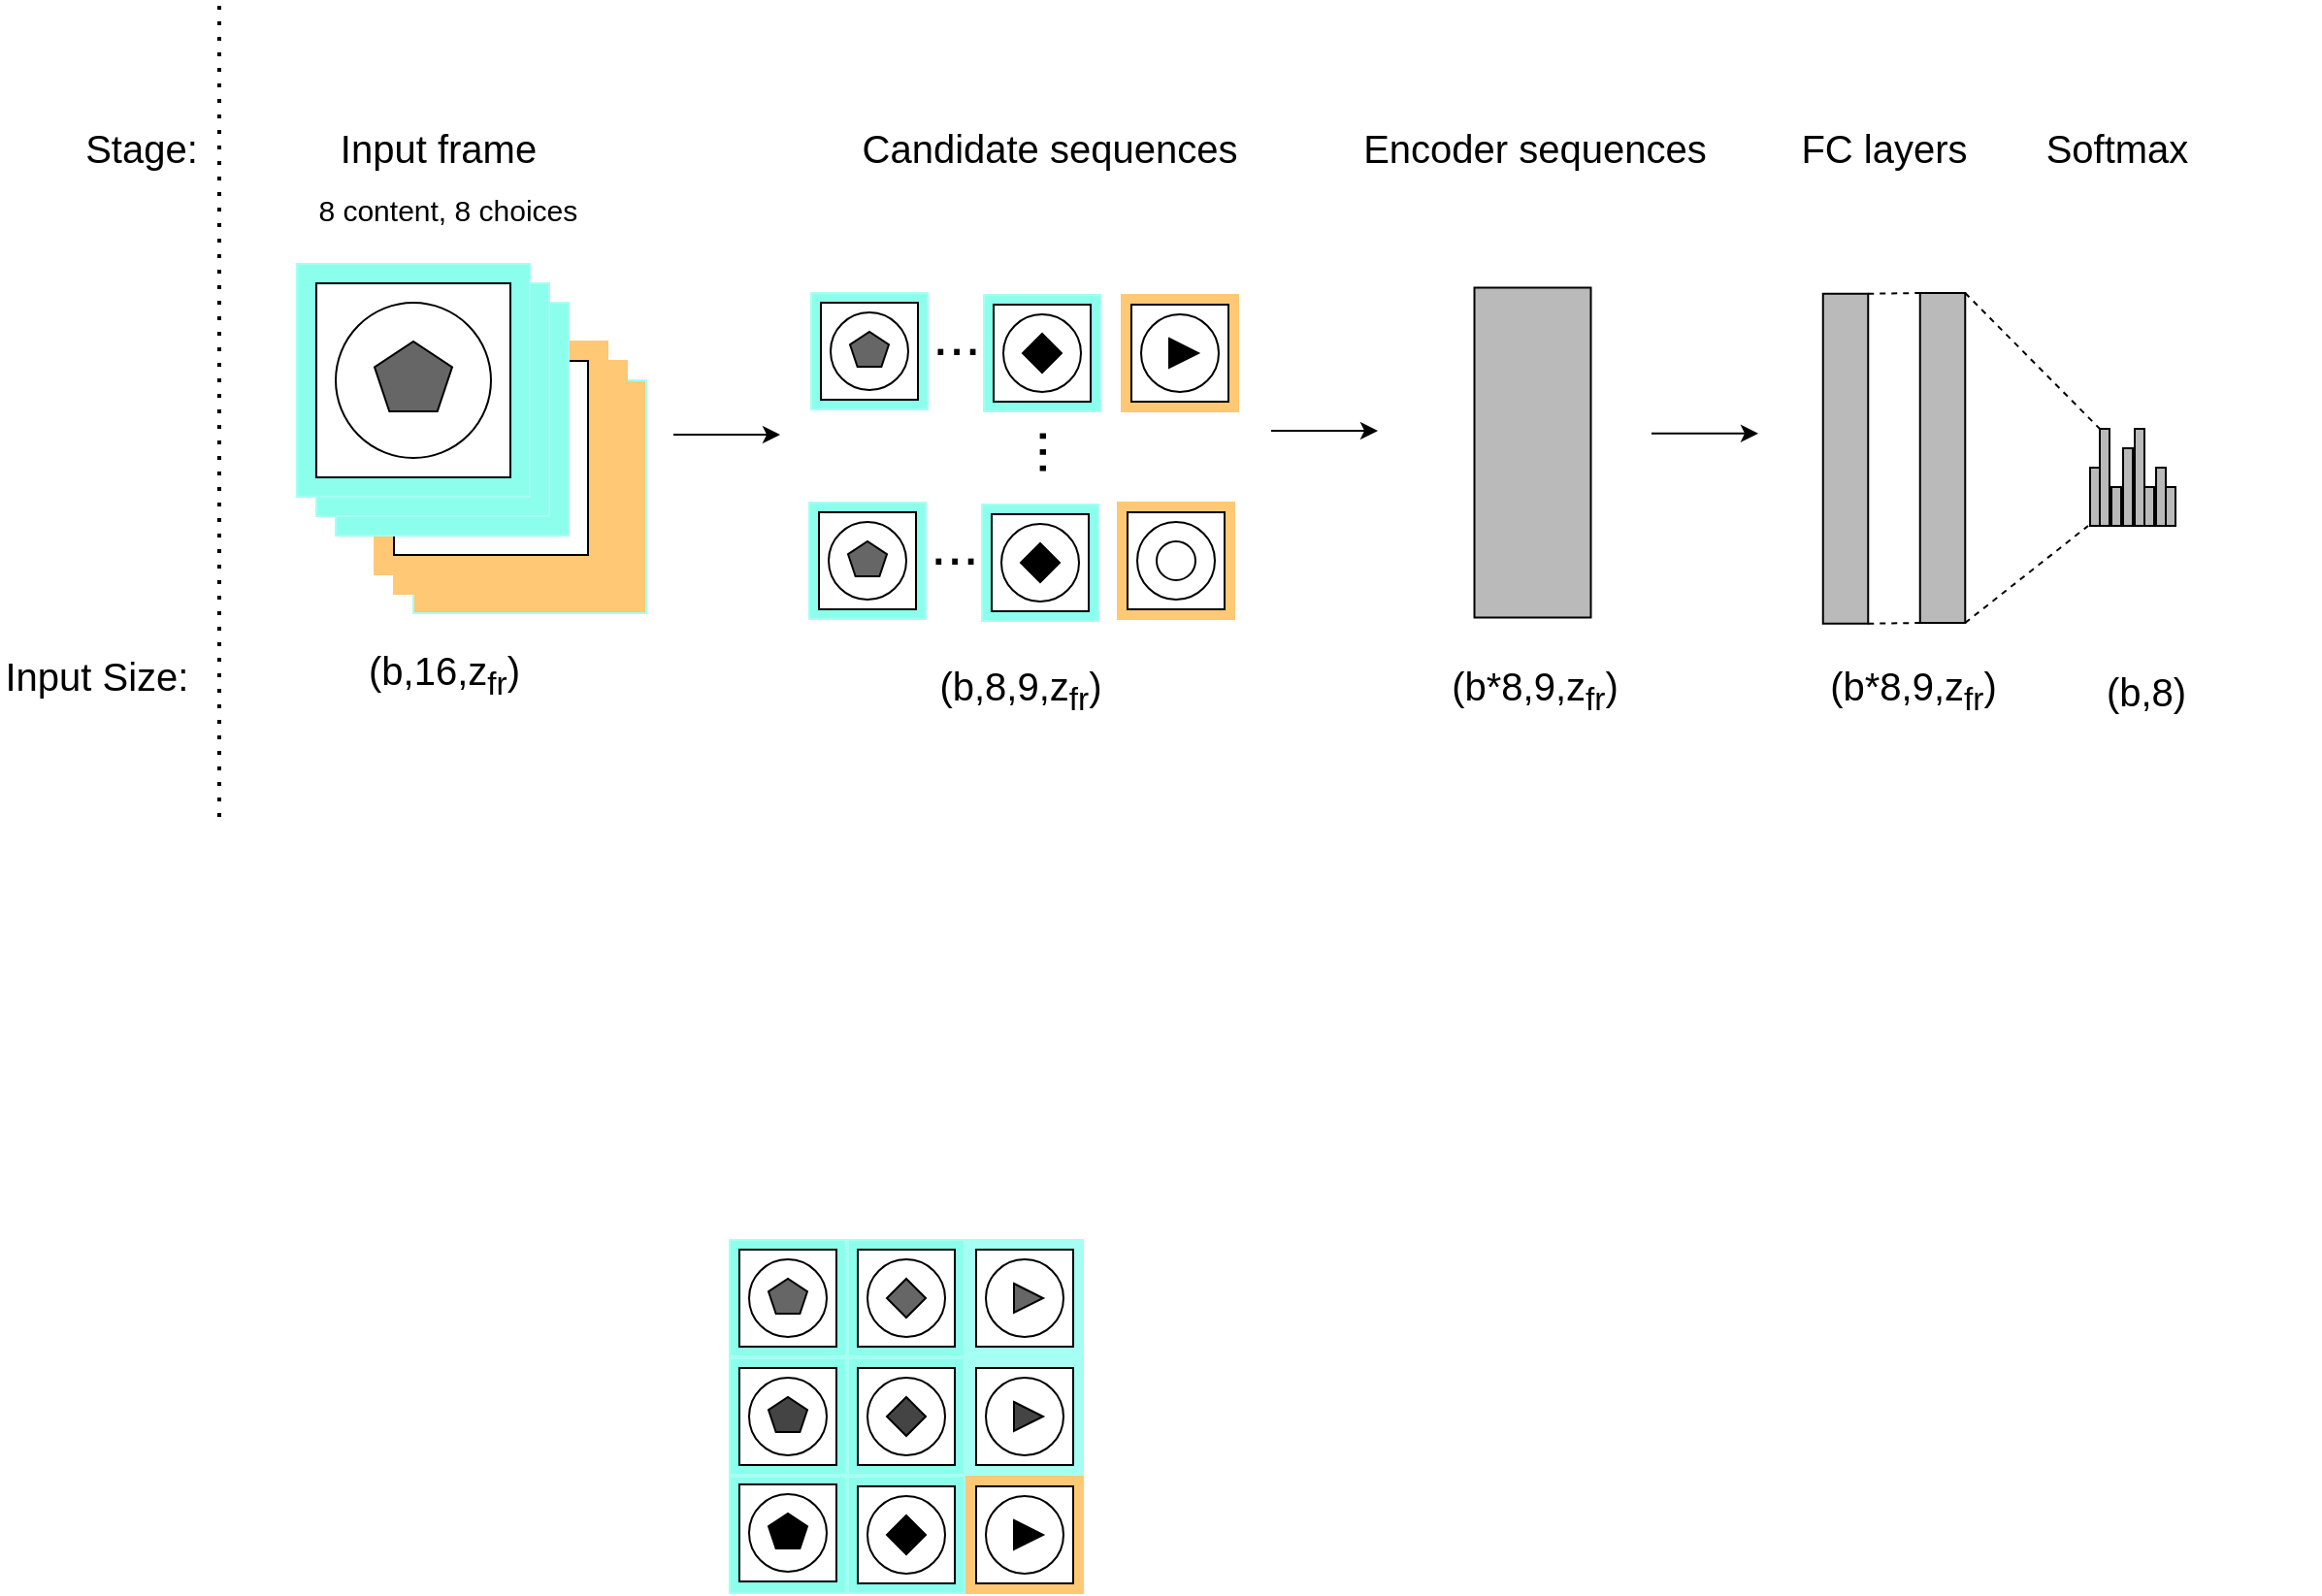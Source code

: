 <mxfile version="16.5.6" type="github">
  <diagram id="eyej5u4W_qLAlVck2tkH" name="Page-1">
    <mxGraphModel dx="484" dy="268" grid="1" gridSize="10" guides="1" tooltips="1" connect="1" arrows="1" fold="1" page="1" pageScale="1" pageWidth="2339" pageHeight="3300" math="0" shadow="0">
      <root>
        <mxCell id="0" />
        <mxCell id="1" parent="0" />
        <mxCell id="X1Mo2VDanx9A2qj2zD5Y-115" value="" style="group;fillColor=#A6FFF3;strokeColor=#FFC875;" vertex="1" connectable="0" parent="1">
          <mxGeometry x="237" y="235" width="120" height="120" as="geometry" />
        </mxCell>
        <mxCell id="X1Mo2VDanx9A2qj2zD5Y-116" value="" style="whiteSpace=wrap;html=1;aspect=fixed;fillColor=#FFC875;strokeColor=#A6FFF3;" vertex="1" parent="X1Mo2VDanx9A2qj2zD5Y-115">
          <mxGeometry width="120" height="120" as="geometry" />
        </mxCell>
        <mxCell id="X1Mo2VDanx9A2qj2zD5Y-117" value="" style="whiteSpace=wrap;html=1;aspect=fixed;strokeColor=#000000;fillColor=#FFFFFF;" vertex="1" parent="X1Mo2VDanx9A2qj2zD5Y-115">
          <mxGeometry x="10" y="10" width="100" height="100" as="geometry" />
        </mxCell>
        <mxCell id="X1Mo2VDanx9A2qj2zD5Y-118" value="" style="ellipse;whiteSpace=wrap;html=1;aspect=fixed;strokeColor=#000000;fillColor=#FFFFFF;" vertex="1" parent="X1Mo2VDanx9A2qj2zD5Y-115">
          <mxGeometry x="20" y="20" width="80" height="80" as="geometry" />
        </mxCell>
        <mxCell id="X1Mo2VDanx9A2qj2zD5Y-119" value="" style="whiteSpace=wrap;html=1;shape=mxgraph.basic.pentagon;fillColor=#666666;strokeColor=#000000;" vertex="1" parent="X1Mo2VDanx9A2qj2zD5Y-115">
          <mxGeometry x="40" y="40" width="40" height="36" as="geometry" />
        </mxCell>
        <mxCell id="X1Mo2VDanx9A2qj2zD5Y-120" value="" style="group;fillColor=#A6FFF3;strokeColor=#000000;" vertex="1" connectable="0" parent="1">
          <mxGeometry x="227" y="225" width="120" height="120" as="geometry" />
        </mxCell>
        <mxCell id="X1Mo2VDanx9A2qj2zD5Y-121" value="" style="whiteSpace=wrap;html=1;aspect=fixed;fillColor=#FFC875;strokeColor=#FFC875;" vertex="1" parent="X1Mo2VDanx9A2qj2zD5Y-120">
          <mxGeometry width="120" height="120" as="geometry" />
        </mxCell>
        <mxCell id="X1Mo2VDanx9A2qj2zD5Y-122" value="" style="whiteSpace=wrap;html=1;aspect=fixed;strokeColor=#000000;fillColor=#FFFFFF;" vertex="1" parent="X1Mo2VDanx9A2qj2zD5Y-120">
          <mxGeometry x="10" y="10" width="100" height="100" as="geometry" />
        </mxCell>
        <mxCell id="X1Mo2VDanx9A2qj2zD5Y-123" value="" style="ellipse;whiteSpace=wrap;html=1;aspect=fixed;strokeColor=#000000;fillColor=#FFFFFF;" vertex="1" parent="X1Mo2VDanx9A2qj2zD5Y-120">
          <mxGeometry x="20" y="20" width="80" height="80" as="geometry" />
        </mxCell>
        <mxCell id="X1Mo2VDanx9A2qj2zD5Y-124" value="" style="whiteSpace=wrap;html=1;shape=mxgraph.basic.pentagon;fillColor=#666666;strokeColor=#000000;" vertex="1" parent="X1Mo2VDanx9A2qj2zD5Y-120">
          <mxGeometry x="40" y="40" width="40" height="36" as="geometry" />
        </mxCell>
        <mxCell id="X1Mo2VDanx9A2qj2zD5Y-125" value="" style="group;fillColor=#A6FFF3;strokeColor=#FFC875;" vertex="1" connectable="0" parent="1">
          <mxGeometry x="217" y="215" width="120" height="120" as="geometry" />
        </mxCell>
        <mxCell id="X1Mo2VDanx9A2qj2zD5Y-126" value="" style="whiteSpace=wrap;html=1;aspect=fixed;fillColor=#FFC875;strokeColor=#FFC875;" vertex="1" parent="X1Mo2VDanx9A2qj2zD5Y-125">
          <mxGeometry width="120" height="120" as="geometry" />
        </mxCell>
        <mxCell id="X1Mo2VDanx9A2qj2zD5Y-127" value="" style="whiteSpace=wrap;html=1;aspect=fixed;strokeColor=#000000;fillColor=#FFFFFF;" vertex="1" parent="X1Mo2VDanx9A2qj2zD5Y-125">
          <mxGeometry x="10" y="10" width="100" height="100" as="geometry" />
        </mxCell>
        <mxCell id="X1Mo2VDanx9A2qj2zD5Y-128" value="" style="ellipse;whiteSpace=wrap;html=1;aspect=fixed;strokeColor=#000000;fillColor=#FFFFFF;" vertex="1" parent="X1Mo2VDanx9A2qj2zD5Y-125">
          <mxGeometry x="20" y="20" width="80" height="80" as="geometry" />
        </mxCell>
        <mxCell id="X1Mo2VDanx9A2qj2zD5Y-129" value="" style="whiteSpace=wrap;html=1;shape=mxgraph.basic.pentagon;fillColor=#666666;strokeColor=#000000;" vertex="1" parent="X1Mo2VDanx9A2qj2zD5Y-125">
          <mxGeometry x="40" y="40" width="40" height="36" as="geometry" />
        </mxCell>
        <mxCell id="X1Mo2VDanx9A2qj2zD5Y-130" value="" style="group;fillColor=#A6FFF3;strokeColor=#000000;" vertex="1" connectable="0" parent="X1Mo2VDanx9A2qj2zD5Y-125">
          <mxGeometry x="-20" y="-20" width="120" height="120" as="geometry" />
        </mxCell>
        <mxCell id="X1Mo2VDanx9A2qj2zD5Y-131" value="" style="whiteSpace=wrap;html=1;aspect=fixed;fillColor=#8CFFEC;strokeColor=#A6FFF3;" vertex="1" parent="X1Mo2VDanx9A2qj2zD5Y-130">
          <mxGeometry width="120" height="120" as="geometry" />
        </mxCell>
        <mxCell id="X1Mo2VDanx9A2qj2zD5Y-132" value="" style="whiteSpace=wrap;html=1;aspect=fixed;strokeColor=#000000;fillColor=#FFFFFF;" vertex="1" parent="X1Mo2VDanx9A2qj2zD5Y-130">
          <mxGeometry x="10" y="10" width="100" height="100" as="geometry" />
        </mxCell>
        <mxCell id="X1Mo2VDanx9A2qj2zD5Y-133" value="" style="ellipse;whiteSpace=wrap;html=1;aspect=fixed;strokeColor=#000000;fillColor=#FFFFFF;" vertex="1" parent="X1Mo2VDanx9A2qj2zD5Y-130">
          <mxGeometry x="20" y="20" width="80" height="80" as="geometry" />
        </mxCell>
        <mxCell id="X1Mo2VDanx9A2qj2zD5Y-134" value="" style="whiteSpace=wrap;html=1;shape=mxgraph.basic.pentagon;fillColor=#666666;strokeColor=#000000;" vertex="1" parent="X1Mo2VDanx9A2qj2zD5Y-130">
          <mxGeometry x="40" y="40" width="40" height="36" as="geometry" />
        </mxCell>
        <mxCell id="X1Mo2VDanx9A2qj2zD5Y-135" value="" style="group;fillColor=#A6FFF3;strokeColor=#000000;" vertex="1" connectable="0" parent="X1Mo2VDanx9A2qj2zD5Y-125">
          <mxGeometry x="-30" y="-30" width="120" height="120" as="geometry" />
        </mxCell>
        <mxCell id="X1Mo2VDanx9A2qj2zD5Y-136" value="" style="whiteSpace=wrap;html=1;aspect=fixed;fillColor=#8CFFEC;strokeColor=#A6FFF3;" vertex="1" parent="X1Mo2VDanx9A2qj2zD5Y-135">
          <mxGeometry width="120" height="120" as="geometry" />
        </mxCell>
        <mxCell id="X1Mo2VDanx9A2qj2zD5Y-137" value="" style="whiteSpace=wrap;html=1;aspect=fixed;strokeColor=#000000;fillColor=#FFFFFF;" vertex="1" parent="X1Mo2VDanx9A2qj2zD5Y-135">
          <mxGeometry x="10" y="10" width="100" height="100" as="geometry" />
        </mxCell>
        <mxCell id="X1Mo2VDanx9A2qj2zD5Y-138" value="" style="ellipse;whiteSpace=wrap;html=1;aspect=fixed;strokeColor=#000000;fillColor=#FFFFFF;" vertex="1" parent="X1Mo2VDanx9A2qj2zD5Y-135">
          <mxGeometry x="20" y="20" width="80" height="80" as="geometry" />
        </mxCell>
        <mxCell id="X1Mo2VDanx9A2qj2zD5Y-139" value="" style="whiteSpace=wrap;html=1;shape=mxgraph.basic.pentagon;fillColor=#666666;strokeColor=#000000;" vertex="1" parent="X1Mo2VDanx9A2qj2zD5Y-135">
          <mxGeometry x="40" y="40" width="40" height="36" as="geometry" />
        </mxCell>
        <mxCell id="X1Mo2VDanx9A2qj2zD5Y-140" value="" style="group;fillColor=#A6FFF3;strokeColor=#000000;" vertex="1" connectable="0" parent="X1Mo2VDanx9A2qj2zD5Y-125">
          <mxGeometry x="-40" y="-40" width="120" height="120" as="geometry" />
        </mxCell>
        <mxCell id="X1Mo2VDanx9A2qj2zD5Y-141" value="" style="whiteSpace=wrap;html=1;aspect=fixed;fillColor=#8CFFEC;strokeColor=#A6FFF3;" vertex="1" parent="X1Mo2VDanx9A2qj2zD5Y-140">
          <mxGeometry width="120" height="120" as="geometry" />
        </mxCell>
        <mxCell id="X1Mo2VDanx9A2qj2zD5Y-142" value="" style="whiteSpace=wrap;html=1;aspect=fixed;strokeColor=#000000;fillColor=#FFFFFF;" vertex="1" parent="X1Mo2VDanx9A2qj2zD5Y-140">
          <mxGeometry x="10" y="10" width="100" height="100" as="geometry" />
        </mxCell>
        <mxCell id="X1Mo2VDanx9A2qj2zD5Y-143" value="" style="ellipse;whiteSpace=wrap;html=1;aspect=fixed;strokeColor=#000000;fillColor=#FFFFFF;" vertex="1" parent="X1Mo2VDanx9A2qj2zD5Y-140">
          <mxGeometry x="20" y="20" width="80" height="80" as="geometry" />
        </mxCell>
        <mxCell id="X1Mo2VDanx9A2qj2zD5Y-144" value="" style="whiteSpace=wrap;html=1;shape=mxgraph.basic.pentagon;fillColor=#666666;strokeColor=#000000;" vertex="1" parent="X1Mo2VDanx9A2qj2zD5Y-140">
          <mxGeometry x="40" y="40" width="40" height="36" as="geometry" />
        </mxCell>
        <mxCell id="X1Mo2VDanx9A2qj2zD5Y-145" value="" style="endArrow=none;dashed=1;html=1;dashPattern=1 3;strokeWidth=2;rounded=0;" edge="1" parent="1">
          <mxGeometry width="50" height="50" relative="1" as="geometry">
            <mxPoint x="137" y="460" as="sourcePoint" />
            <mxPoint x="137" y="40" as="targetPoint" />
          </mxGeometry>
        </mxCell>
        <mxCell id="X1Mo2VDanx9A2qj2zD5Y-146" value="&lt;font style=&quot;font-size: 20px&quot;&gt;Stage:&lt;/font&gt;" style="text;html=1;strokeColor=none;fillColor=none;align=center;verticalAlign=middle;whiteSpace=wrap;rounded=0;" vertex="1" parent="1">
          <mxGeometry x="67" y="100" width="60" height="30" as="geometry" />
        </mxCell>
        <mxCell id="X1Mo2VDanx9A2qj2zD5Y-148" value="Input Size:" style="text;html=1;strokeColor=none;fillColor=none;align=center;verticalAlign=middle;whiteSpace=wrap;rounded=0;fontSize=20;" vertex="1" parent="1">
          <mxGeometry x="24" y="372" width="100" height="30" as="geometry" />
        </mxCell>
        <mxCell id="X1Mo2VDanx9A2qj2zD5Y-149" value="&lt;font style=&quot;font-size: 20px&quot;&gt;Input frame&lt;/font&gt;" style="text;html=1;strokeColor=none;fillColor=none;align=center;verticalAlign=middle;whiteSpace=wrap;rounded=0;" vertex="1" parent="1">
          <mxGeometry x="190" y="100" width="120" height="30" as="geometry" />
        </mxCell>
        <mxCell id="X1Mo2VDanx9A2qj2zD5Y-150" value="&lt;font style=&quot;font-size: 15px&quot;&gt;&lt;font style=&quot;font-size: 15px&quot;&gt;8 content, 8 choices&lt;/font&gt;&amp;nbsp;&lt;/font&gt;" style="text;html=1;strokeColor=none;fillColor=none;align=center;verticalAlign=middle;whiteSpace=wrap;rounded=0;fontSize=20;" vertex="1" parent="1">
          <mxGeometry x="177" y="130" width="160" height="30" as="geometry" />
        </mxCell>
        <mxCell id="X1Mo2VDanx9A2qj2zD5Y-151" value="&lt;font style=&quot;font-size: 20px&quot;&gt;(b,16,z&lt;sub&gt;fr&lt;/sub&gt;)&lt;/font&gt;" style="text;html=1;strokeColor=none;fillColor=none;align=center;verticalAlign=middle;whiteSpace=wrap;rounded=0;fontSize=15;" vertex="1" parent="1">
          <mxGeometry x="223" y="372" width="60" height="30" as="geometry" />
        </mxCell>
        <mxCell id="X1Mo2VDanx9A2qj2zD5Y-153" value="" style="endArrow=classic;html=1;rounded=0;fontSize=20;" edge="1" parent="1">
          <mxGeometry width="50" height="50" relative="1" as="geometry">
            <mxPoint x="371" y="263" as="sourcePoint" />
            <mxPoint x="426" y="263" as="targetPoint" />
          </mxGeometry>
        </mxCell>
        <mxCell id="X1Mo2VDanx9A2qj2zD5Y-313" value="" style="group;fillColor=#A6FFF3;strokeColor=#000000;" vertex="1" connectable="0" parent="1">
          <mxGeometry x="442" y="190" width="60" height="60" as="geometry" />
        </mxCell>
        <mxCell id="X1Mo2VDanx9A2qj2zD5Y-314" value="" style="whiteSpace=wrap;html=1;aspect=fixed;fillColor=#8CFFEC;strokeColor=#A6FFF3;" vertex="1" parent="X1Mo2VDanx9A2qj2zD5Y-313">
          <mxGeometry width="60" height="60" as="geometry" />
        </mxCell>
        <mxCell id="X1Mo2VDanx9A2qj2zD5Y-315" value="" style="whiteSpace=wrap;html=1;aspect=fixed;strokeColor=#000000;fillColor=#FFFFFF;" vertex="1" parent="X1Mo2VDanx9A2qj2zD5Y-313">
          <mxGeometry x="5" y="5" width="50" height="50" as="geometry" />
        </mxCell>
        <mxCell id="X1Mo2VDanx9A2qj2zD5Y-316" value="" style="ellipse;whiteSpace=wrap;html=1;aspect=fixed;strokeColor=#000000;fillColor=#FFFFFF;" vertex="1" parent="X1Mo2VDanx9A2qj2zD5Y-313">
          <mxGeometry x="10" y="10" width="40" height="40" as="geometry" />
        </mxCell>
        <mxCell id="X1Mo2VDanx9A2qj2zD5Y-317" value="" style="whiteSpace=wrap;html=1;shape=mxgraph.basic.pentagon;fillColor=#666666;strokeColor=#000000;" vertex="1" parent="X1Mo2VDanx9A2qj2zD5Y-313">
          <mxGeometry x="20" y="20" width="20" height="18" as="geometry" />
        </mxCell>
        <mxCell id="X1Mo2VDanx9A2qj2zD5Y-318" value="&lt;font style=&quot;font-size: 30px&quot;&gt;...&lt;/font&gt;" style="text;html=1;strokeColor=none;fillColor=none;align=center;verticalAlign=middle;whiteSpace=wrap;rounded=0;fontSize=20;" vertex="1" parent="1">
          <mxGeometry x="497" y="201" width="40" height="20" as="geometry" />
        </mxCell>
        <mxCell id="X1Mo2VDanx9A2qj2zD5Y-319" value="" style="group;fillColor=#A6FFF3;strokeColor=#000000;" vertex="1" connectable="0" parent="1">
          <mxGeometry x="531" y="191" width="60" height="60" as="geometry" />
        </mxCell>
        <mxCell id="X1Mo2VDanx9A2qj2zD5Y-320" value="" style="whiteSpace=wrap;html=1;aspect=fixed;fillColor=#8CFFEC;strokeColor=#A6FFF3;" vertex="1" parent="X1Mo2VDanx9A2qj2zD5Y-319">
          <mxGeometry width="60" height="60" as="geometry" />
        </mxCell>
        <mxCell id="X1Mo2VDanx9A2qj2zD5Y-321" value="" style="whiteSpace=wrap;html=1;aspect=fixed;strokeColor=#000000;fillColor=#FFFFFF;" vertex="1" parent="X1Mo2VDanx9A2qj2zD5Y-319">
          <mxGeometry x="5" y="5" width="50" height="50" as="geometry" />
        </mxCell>
        <mxCell id="X1Mo2VDanx9A2qj2zD5Y-322" value="" style="ellipse;whiteSpace=wrap;html=1;aspect=fixed;strokeColor=#000000;fillColor=#FFFFFF;" vertex="1" parent="X1Mo2VDanx9A2qj2zD5Y-319">
          <mxGeometry x="10" y="10" width="40" height="40" as="geometry" />
        </mxCell>
        <mxCell id="X1Mo2VDanx9A2qj2zD5Y-323" value="" style="rhombus;whiteSpace=wrap;html=1;fontSize=20;strokeColor=#000000;fillColor=#000000;" vertex="1" parent="X1Mo2VDanx9A2qj2zD5Y-319">
          <mxGeometry x="20" y="20" width="20" height="20" as="geometry" />
        </mxCell>
        <mxCell id="X1Mo2VDanx9A2qj2zD5Y-324" value="" style="group;fillColor=#A6FFF3;strokeColor=#000000;" vertex="1" connectable="0" parent="1">
          <mxGeometry x="602" y="191" width="60" height="60" as="geometry" />
        </mxCell>
        <mxCell id="X1Mo2VDanx9A2qj2zD5Y-325" value="" style="whiteSpace=wrap;html=1;aspect=fixed;fillColor=#FFC875;strokeColor=#FFC875;" vertex="1" parent="X1Mo2VDanx9A2qj2zD5Y-324">
          <mxGeometry width="60" height="60" as="geometry" />
        </mxCell>
        <mxCell id="X1Mo2VDanx9A2qj2zD5Y-326" value="" style="whiteSpace=wrap;html=1;aspect=fixed;strokeColor=#000000;fillColor=#FFFFFF;" vertex="1" parent="X1Mo2VDanx9A2qj2zD5Y-324">
          <mxGeometry x="5" y="5" width="50" height="50" as="geometry" />
        </mxCell>
        <mxCell id="X1Mo2VDanx9A2qj2zD5Y-327" value="" style="ellipse;whiteSpace=wrap;html=1;aspect=fixed;strokeColor=#000000;fillColor=#FFFFFF;" vertex="1" parent="X1Mo2VDanx9A2qj2zD5Y-324">
          <mxGeometry x="10" y="10" width="40" height="40" as="geometry" />
        </mxCell>
        <mxCell id="X1Mo2VDanx9A2qj2zD5Y-647" value="" style="triangle;whiteSpace=wrap;html=1;fontSize=30;strokeColor=#000000;fillColor=#000000;" vertex="1" parent="X1Mo2VDanx9A2qj2zD5Y-324">
          <mxGeometry x="24.5" y="22.5" width="15" height="15" as="geometry" />
        </mxCell>
        <mxCell id="X1Mo2VDanx9A2qj2zD5Y-345" value="" style="group;fillColor=#A6FFF3;strokeColor=#000000;" vertex="1" connectable="0" parent="1">
          <mxGeometry x="441" y="298" width="60" height="60" as="geometry" />
        </mxCell>
        <mxCell id="X1Mo2VDanx9A2qj2zD5Y-346" value="" style="whiteSpace=wrap;html=1;aspect=fixed;fillColor=#8CFFEC;strokeColor=#A6FFF3;" vertex="1" parent="X1Mo2VDanx9A2qj2zD5Y-345">
          <mxGeometry width="60" height="60" as="geometry" />
        </mxCell>
        <mxCell id="X1Mo2VDanx9A2qj2zD5Y-347" value="" style="whiteSpace=wrap;html=1;aspect=fixed;strokeColor=#000000;fillColor=#FFFFFF;" vertex="1" parent="X1Mo2VDanx9A2qj2zD5Y-345">
          <mxGeometry x="5" y="5" width="50" height="50" as="geometry" />
        </mxCell>
        <mxCell id="X1Mo2VDanx9A2qj2zD5Y-348" value="" style="ellipse;whiteSpace=wrap;html=1;aspect=fixed;strokeColor=#000000;fillColor=#FFFFFF;" vertex="1" parent="X1Mo2VDanx9A2qj2zD5Y-345">
          <mxGeometry x="10" y="10" width="40" height="40" as="geometry" />
        </mxCell>
        <mxCell id="X1Mo2VDanx9A2qj2zD5Y-349" value="" style="whiteSpace=wrap;html=1;shape=mxgraph.basic.pentagon;fillColor=#666666;strokeColor=#000000;" vertex="1" parent="X1Mo2VDanx9A2qj2zD5Y-345">
          <mxGeometry x="20" y="20" width="20" height="18" as="geometry" />
        </mxCell>
        <mxCell id="X1Mo2VDanx9A2qj2zD5Y-350" value="&lt;font style=&quot;font-size: 30px&quot;&gt;...&lt;/font&gt;" style="text;html=1;strokeColor=none;fillColor=none;align=center;verticalAlign=middle;whiteSpace=wrap;rounded=0;fontSize=20;" vertex="1" parent="1">
          <mxGeometry x="496" y="309" width="40" height="20" as="geometry" />
        </mxCell>
        <mxCell id="X1Mo2VDanx9A2qj2zD5Y-351" value="" style="group;fillColor=#A6FFF3;strokeColor=#000000;" vertex="1" connectable="0" parent="1">
          <mxGeometry x="530" y="299" width="60" height="60" as="geometry" />
        </mxCell>
        <mxCell id="X1Mo2VDanx9A2qj2zD5Y-352" value="" style="whiteSpace=wrap;html=1;aspect=fixed;fillColor=#8CFFEC;strokeColor=#A6FFF3;" vertex="1" parent="X1Mo2VDanx9A2qj2zD5Y-351">
          <mxGeometry width="60" height="60" as="geometry" />
        </mxCell>
        <mxCell id="X1Mo2VDanx9A2qj2zD5Y-353" value="" style="whiteSpace=wrap;html=1;aspect=fixed;strokeColor=#000000;fillColor=#FFFFFF;" vertex="1" parent="X1Mo2VDanx9A2qj2zD5Y-351">
          <mxGeometry x="5" y="5" width="50" height="50" as="geometry" />
        </mxCell>
        <mxCell id="X1Mo2VDanx9A2qj2zD5Y-354" value="" style="ellipse;whiteSpace=wrap;html=1;aspect=fixed;strokeColor=#000000;fillColor=#FFFFFF;" vertex="1" parent="X1Mo2VDanx9A2qj2zD5Y-351">
          <mxGeometry x="10" y="10" width="40" height="40" as="geometry" />
        </mxCell>
        <mxCell id="X1Mo2VDanx9A2qj2zD5Y-355" value="" style="rhombus;whiteSpace=wrap;html=1;fontSize=20;strokeColor=#000000;fillColor=#000000;" vertex="1" parent="X1Mo2VDanx9A2qj2zD5Y-351">
          <mxGeometry x="20" y="20" width="20" height="20" as="geometry" />
        </mxCell>
        <mxCell id="X1Mo2VDanx9A2qj2zD5Y-361" value="..." style="text;html=1;strokeColor=none;fillColor=none;align=center;verticalAlign=middle;whiteSpace=wrap;rounded=0;fontSize=30;rotation=-90;" vertex="1" parent="1">
          <mxGeometry x="522" y="257" width="60" height="30" as="geometry" />
        </mxCell>
        <mxCell id="X1Mo2VDanx9A2qj2zD5Y-362" value="" style="group;fillColor=#A6FFF3;strokeColor=#000000;" vertex="1" connectable="0" parent="1">
          <mxGeometry x="600" y="298" width="60" height="60" as="geometry" />
        </mxCell>
        <mxCell id="X1Mo2VDanx9A2qj2zD5Y-363" value="" style="whiteSpace=wrap;html=1;aspect=fixed;fillColor=#FFC875;strokeColor=#FFC875;" vertex="1" parent="X1Mo2VDanx9A2qj2zD5Y-362">
          <mxGeometry width="60" height="60" as="geometry" />
        </mxCell>
        <mxCell id="X1Mo2VDanx9A2qj2zD5Y-364" value="" style="whiteSpace=wrap;html=1;aspect=fixed;strokeColor=#000000;fillColor=#FFFFFF;" vertex="1" parent="X1Mo2VDanx9A2qj2zD5Y-362">
          <mxGeometry x="5" y="5" width="50" height="50" as="geometry" />
        </mxCell>
        <mxCell id="X1Mo2VDanx9A2qj2zD5Y-365" value="" style="ellipse;whiteSpace=wrap;html=1;aspect=fixed;strokeColor=#000000;fillColor=#FFFFFF;" vertex="1" parent="X1Mo2VDanx9A2qj2zD5Y-362">
          <mxGeometry x="10" y="10" width="40" height="40" as="geometry" />
        </mxCell>
        <mxCell id="X1Mo2VDanx9A2qj2zD5Y-366" value="" style="ellipse;whiteSpace=wrap;html=1;aspect=fixed;fontSize=30;strokeColor=#000000;fillColor=#FFFFFF;" vertex="1" parent="X1Mo2VDanx9A2qj2zD5Y-362">
          <mxGeometry x="20" y="20" width="20" height="20" as="geometry" />
        </mxCell>
        <mxCell id="X1Mo2VDanx9A2qj2zD5Y-378" value="&lt;font style=&quot;font-size: 20px&quot;&gt;Candidate sequences&lt;/font&gt;" style="text;html=1;strokeColor=none;fillColor=none;align=center;verticalAlign=middle;whiteSpace=wrap;rounded=0;" vertex="1" parent="1">
          <mxGeometry x="460" y="100" width="210" height="30" as="geometry" />
        </mxCell>
        <mxCell id="X1Mo2VDanx9A2qj2zD5Y-379" value="&lt;font style=&quot;font-size: 20px&quot;&gt;(b,8,9,z&lt;sub&gt;fr&lt;/sub&gt;)&lt;/font&gt;" style="text;html=1;strokeColor=none;fillColor=none;align=center;verticalAlign=middle;whiteSpace=wrap;rounded=0;fontSize=15;" vertex="1" parent="1">
          <mxGeometry x="520" y="380" width="60" height="30" as="geometry" />
        </mxCell>
        <mxCell id="X1Mo2VDanx9A2qj2zD5Y-380" value="" style="endArrow=classic;html=1;rounded=0;fontSize=20;" edge="1" parent="1">
          <mxGeometry width="50" height="50" relative="1" as="geometry">
            <mxPoint x="679" y="261" as="sourcePoint" />
            <mxPoint x="734" y="261" as="targetPoint" />
          </mxGeometry>
        </mxCell>
        <mxCell id="X1Mo2VDanx9A2qj2zD5Y-381" value="" style="rounded=0;whiteSpace=wrap;html=1;fontSize=30;strokeColor=#000000;fillColor=#BABABA;rotation=90;" vertex="1" parent="1">
          <mxGeometry x="728.75" y="242.25" width="170" height="60" as="geometry" />
        </mxCell>
        <mxCell id="X1Mo2VDanx9A2qj2zD5Y-382" value="&lt;font style=&quot;font-size: 20px&quot;&gt;Encoder sequences&lt;/font&gt;" style="text;html=1;strokeColor=none;fillColor=none;align=center;verticalAlign=middle;whiteSpace=wrap;rounded=0;" vertex="1" parent="1">
          <mxGeometry x="710" y="100" width="210" height="30" as="geometry" />
        </mxCell>
        <mxCell id="X1Mo2VDanx9A2qj2zD5Y-383" value="&lt;font style=&quot;font-size: 20px&quot;&gt;(b*8,9,z&lt;sub&gt;fr&lt;/sub&gt;)&lt;/font&gt;" style="text;html=1;strokeColor=none;fillColor=none;align=center;verticalAlign=middle;whiteSpace=wrap;rounded=0;fontSize=15;" vertex="1" parent="1">
          <mxGeometry x="785" y="380" width="60" height="30" as="geometry" />
        </mxCell>
        <mxCell id="X1Mo2VDanx9A2qj2zD5Y-388" value="" style="endArrow=classic;html=1;rounded=0;fontSize=20;" edge="1" parent="1">
          <mxGeometry width="50" height="50" relative="1" as="geometry">
            <mxPoint x="875" y="262.38" as="sourcePoint" />
            <mxPoint x="930" y="262.38" as="targetPoint" />
            <Array as="points">
              <mxPoint x="886" y="262.38" />
            </Array>
          </mxGeometry>
        </mxCell>
        <mxCell id="X1Mo2VDanx9A2qj2zD5Y-389" value="" style="rounded=0;whiteSpace=wrap;html=1;fontSize=30;strokeColor=#000000;fillColor=#BABABA;rotation=90;" vertex="1" parent="1">
          <mxGeometry x="890" y="263.75" width="170" height="23.25" as="geometry" />
        </mxCell>
        <mxCell id="X1Mo2VDanx9A2qj2zD5Y-390" value="&lt;font style=&quot;font-size: 20px&quot;&gt;FC layers&lt;/font&gt;" style="text;html=1;strokeColor=none;fillColor=none;align=center;verticalAlign=middle;whiteSpace=wrap;rounded=0;" vertex="1" parent="1">
          <mxGeometry x="890" y="100" width="210" height="30" as="geometry" />
        </mxCell>
        <mxCell id="X1Mo2VDanx9A2qj2zD5Y-391" value="&lt;font style=&quot;font-size: 20px&quot;&gt;(b*8,9,z&lt;sub&gt;fr&lt;/sub&gt;)&lt;/font&gt;" style="text;html=1;strokeColor=none;fillColor=none;align=center;verticalAlign=middle;whiteSpace=wrap;rounded=0;fontSize=15;" vertex="1" parent="1">
          <mxGeometry x="980" y="380" width="60" height="30" as="geometry" />
        </mxCell>
        <mxCell id="X1Mo2VDanx9A2qj2zD5Y-393" value="" style="rounded=0;whiteSpace=wrap;html=1;fontSize=30;strokeColor=#000000;fillColor=#BABABA;rotation=90;" vertex="1" parent="1">
          <mxGeometry x="940.005" y="263.375" width="170" height="23.25" as="geometry" />
        </mxCell>
        <mxCell id="X1Mo2VDanx9A2qj2zD5Y-396" value="" style="endArrow=none;dashed=1;html=1;rounded=0;fontSize=30;entryX=0;entryY=1;entryDx=0;entryDy=0;exitX=0;exitY=0;exitDx=0;exitDy=0;" edge="1" parent="1" source="X1Mo2VDanx9A2qj2zD5Y-389" target="X1Mo2VDanx9A2qj2zD5Y-393">
          <mxGeometry width="50" height="50" relative="1" as="geometry">
            <mxPoint x="780" y="260" as="sourcePoint" />
            <mxPoint x="830" y="210" as="targetPoint" />
          </mxGeometry>
        </mxCell>
        <mxCell id="X1Mo2VDanx9A2qj2zD5Y-397" value="" style="endArrow=none;dashed=1;html=1;rounded=0;fontSize=30;entryX=1;entryY=1;entryDx=0;entryDy=0;exitX=1;exitY=0;exitDx=0;exitDy=0;" edge="1" parent="1" source="X1Mo2VDanx9A2qj2zD5Y-389" target="X1Mo2VDanx9A2qj2zD5Y-393">
          <mxGeometry width="50" height="50" relative="1" as="geometry">
            <mxPoint x="780" y="260" as="sourcePoint" />
            <mxPoint x="830" y="210" as="targetPoint" />
          </mxGeometry>
        </mxCell>
        <mxCell id="X1Mo2VDanx9A2qj2zD5Y-427" value="" style="rounded=0;whiteSpace=wrap;html=1;fontSize=30;strokeColor=#000000;fillColor=#BABABA;rotation=90;" vertex="1" parent="1">
          <mxGeometry x="1083.5" y="282.5" width="50" height="5" as="geometry" />
        </mxCell>
        <mxCell id="X1Mo2VDanx9A2qj2zD5Y-428" value="" style="rounded=0;whiteSpace=wrap;html=1;fontSize=30;strokeColor=#000000;fillColor=#BABABA;rotation=90;" vertex="1" parent="1">
          <mxGeometry x="1088.5" y="292.5" width="30" height="5" as="geometry" />
        </mxCell>
        <mxCell id="X1Mo2VDanx9A2qj2zD5Y-429" value="" style="rounded=0;whiteSpace=wrap;html=1;fontSize=30;strokeColor=#000000;fillColor=#BABABA;rotation=90;" vertex="1" parent="1">
          <mxGeometry x="1104.5" y="297.5" width="20" height="5" as="geometry" />
        </mxCell>
        <mxCell id="X1Mo2VDanx9A2qj2zD5Y-430" value="" style="rounded=0;whiteSpace=wrap;html=1;fontSize=30;strokeColor=#000000;fillColor=#BABABA;rotation=90;" vertex="1" parent="1">
          <mxGeometry x="1100.5" y="287.5" width="40" height="5" as="geometry" />
        </mxCell>
        <mxCell id="X1Mo2VDanx9A2qj2zD5Y-431" value="" style="rounded=0;whiteSpace=wrap;html=1;fontSize=30;strokeColor=#000000;fillColor=#BABABA;rotation=90;" vertex="1" parent="1">
          <mxGeometry x="1101.5" y="282.5" width="50" height="5" as="geometry" />
        </mxCell>
        <mxCell id="X1Mo2VDanx9A2qj2zD5Y-432" value="" style="rounded=0;whiteSpace=wrap;html=1;fontSize=30;strokeColor=#000000;fillColor=#BABABA;rotation=90;" vertex="1" parent="1">
          <mxGeometry x="1121.5" y="297.5" width="20" height="5" as="geometry" />
        </mxCell>
        <mxCell id="X1Mo2VDanx9A2qj2zD5Y-433" value="" style="rounded=0;whiteSpace=wrap;html=1;fontSize=30;strokeColor=#000000;fillColor=#BABABA;rotation=90;" vertex="1" parent="1">
          <mxGeometry x="1122.5" y="292.5" width="30" height="5" as="geometry" />
        </mxCell>
        <mxCell id="X1Mo2VDanx9A2qj2zD5Y-434" value="" style="rounded=0;whiteSpace=wrap;html=1;fontSize=30;strokeColor=#000000;fillColor=#BABABA;rotation=90;" vertex="1" parent="1">
          <mxGeometry x="1132.5" y="297.5" width="20" height="5" as="geometry" />
        </mxCell>
        <mxCell id="X1Mo2VDanx9A2qj2zD5Y-436" value="" style="endArrow=none;dashed=1;html=1;rounded=0;fontSize=30;exitX=1;exitY=0;exitDx=0;exitDy=0;" edge="1" parent="1" source="X1Mo2VDanx9A2qj2zD5Y-393">
          <mxGeometry width="50" height="50" relative="1" as="geometry">
            <mxPoint x="1130" y="380" as="sourcePoint" />
            <mxPoint x="1100" y="310" as="targetPoint" />
          </mxGeometry>
        </mxCell>
        <mxCell id="X1Mo2VDanx9A2qj2zD5Y-437" value="" style="endArrow=none;dashed=1;html=1;rounded=0;fontSize=30;exitX=0;exitY=0;exitDx=0;exitDy=0;entryX=0;entryY=1;entryDx=0;entryDy=0;" edge="1" parent="1" source="X1Mo2VDanx9A2qj2zD5Y-393" target="X1Mo2VDanx9A2qj2zD5Y-427">
          <mxGeometry width="50" height="50" relative="1" as="geometry">
            <mxPoint x="1130" y="380" as="sourcePoint" />
            <mxPoint x="1100" y="260" as="targetPoint" />
          </mxGeometry>
        </mxCell>
        <mxCell id="X1Mo2VDanx9A2qj2zD5Y-438" value="&lt;font style=&quot;font-size: 20px&quot;&gt;Softmax&lt;/font&gt;" style="text;html=1;strokeColor=none;fillColor=none;align=center;verticalAlign=middle;whiteSpace=wrap;rounded=0;" vertex="1" parent="1">
          <mxGeometry x="1009.5" y="100" width="210" height="30" as="geometry" />
        </mxCell>
        <mxCell id="X1Mo2VDanx9A2qj2zD5Y-439" value="&lt;font style=&quot;font-size: 20px&quot;&gt;(b,8)&lt;/font&gt;" style="text;html=1;strokeColor=none;fillColor=none;align=center;verticalAlign=middle;whiteSpace=wrap;rounded=0;fontSize=15;" vertex="1" parent="1">
          <mxGeometry x="1100" y="380" width="60" height="30" as="geometry" />
        </mxCell>
        <mxCell id="X1Mo2VDanx9A2qj2zD5Y-665" value="" style="group;fillColor=#A6FFF3;strokeColor=#000000;" vertex="1" connectable="0" parent="1">
          <mxGeometry x="400" y="800" width="60" height="60" as="geometry" />
        </mxCell>
        <mxCell id="X1Mo2VDanx9A2qj2zD5Y-666" value="" style="whiteSpace=wrap;html=1;aspect=fixed;fillColor=#8CFFEC;strokeColor=#A6FFF3;" vertex="1" parent="X1Mo2VDanx9A2qj2zD5Y-665">
          <mxGeometry width="60" height="60" as="geometry" />
        </mxCell>
        <mxCell id="X1Mo2VDanx9A2qj2zD5Y-667" value="" style="whiteSpace=wrap;html=1;aspect=fixed;strokeColor=#000000;fillColor=#FFFFFF;" vertex="1" parent="X1Mo2VDanx9A2qj2zD5Y-665">
          <mxGeometry x="5" y="4" width="50" height="50" as="geometry" />
        </mxCell>
        <mxCell id="X1Mo2VDanx9A2qj2zD5Y-668" value="" style="ellipse;whiteSpace=wrap;html=1;aspect=fixed;strokeColor=#000000;fillColor=#FFFFFF;" vertex="1" parent="X1Mo2VDanx9A2qj2zD5Y-665">
          <mxGeometry x="10" y="9" width="40" height="40" as="geometry" />
        </mxCell>
        <mxCell id="X1Mo2VDanx9A2qj2zD5Y-669" value="" style="whiteSpace=wrap;html=1;shape=mxgraph.basic.pentagon;fillColor=#000000;strokeColor=#000000;" vertex="1" parent="X1Mo2VDanx9A2qj2zD5Y-665">
          <mxGeometry x="20" y="19" width="20" height="18" as="geometry" />
        </mxCell>
        <mxCell id="X1Mo2VDanx9A2qj2zD5Y-671" value="" style="group;fillColor=#A6FFF3;strokeColor=#000000;" vertex="1" connectable="0" parent="1">
          <mxGeometry x="461" y="800" width="60" height="60" as="geometry" />
        </mxCell>
        <mxCell id="X1Mo2VDanx9A2qj2zD5Y-672" value="" style="whiteSpace=wrap;html=1;aspect=fixed;fillColor=#8CFFEC;strokeColor=#A6FFF3;" vertex="1" parent="X1Mo2VDanx9A2qj2zD5Y-671">
          <mxGeometry width="60" height="60" as="geometry" />
        </mxCell>
        <mxCell id="X1Mo2VDanx9A2qj2zD5Y-673" value="" style="whiteSpace=wrap;html=1;aspect=fixed;strokeColor=#000000;fillColor=#FFFFFF;" vertex="1" parent="X1Mo2VDanx9A2qj2zD5Y-671">
          <mxGeometry x="5" y="5" width="50" height="50" as="geometry" />
        </mxCell>
        <mxCell id="X1Mo2VDanx9A2qj2zD5Y-674" value="" style="ellipse;whiteSpace=wrap;html=1;aspect=fixed;strokeColor=#000000;fillColor=#FFFFFF;" vertex="1" parent="X1Mo2VDanx9A2qj2zD5Y-671">
          <mxGeometry x="10" y="10" width="40" height="40" as="geometry" />
        </mxCell>
        <mxCell id="X1Mo2VDanx9A2qj2zD5Y-675" value="" style="rhombus;whiteSpace=wrap;html=1;fontSize=20;strokeColor=#000000;fillColor=#000000;" vertex="1" parent="X1Mo2VDanx9A2qj2zD5Y-671">
          <mxGeometry x="20" y="20" width="20" height="20" as="geometry" />
        </mxCell>
        <mxCell id="X1Mo2VDanx9A2qj2zD5Y-676" value="" style="group;fillColor=#A6FFF3;strokeColor=#000000;" vertex="1" connectable="0" parent="1">
          <mxGeometry x="522" y="800" width="60" height="60" as="geometry" />
        </mxCell>
        <mxCell id="X1Mo2VDanx9A2qj2zD5Y-677" value="" style="whiteSpace=wrap;html=1;aspect=fixed;fillColor=#FFC875;strokeColor=#FFC875;" vertex="1" parent="X1Mo2VDanx9A2qj2zD5Y-676">
          <mxGeometry width="60" height="60" as="geometry" />
        </mxCell>
        <mxCell id="X1Mo2VDanx9A2qj2zD5Y-678" value="" style="whiteSpace=wrap;html=1;aspect=fixed;strokeColor=#000000;fillColor=#FFFFFF;" vertex="1" parent="X1Mo2VDanx9A2qj2zD5Y-676">
          <mxGeometry x="5" y="5" width="50" height="50" as="geometry" />
        </mxCell>
        <mxCell id="X1Mo2VDanx9A2qj2zD5Y-679" value="" style="ellipse;whiteSpace=wrap;html=1;aspect=fixed;strokeColor=#000000;fillColor=#FFFFFF;" vertex="1" parent="X1Mo2VDanx9A2qj2zD5Y-676">
          <mxGeometry x="10" y="10" width="40" height="40" as="geometry" />
        </mxCell>
        <mxCell id="X1Mo2VDanx9A2qj2zD5Y-680" value="" style="triangle;whiteSpace=wrap;html=1;fontSize=30;strokeColor=#000000;fillColor=#000000;" vertex="1" parent="X1Mo2VDanx9A2qj2zD5Y-676">
          <mxGeometry x="24.5" y="22.5" width="15" height="15" as="geometry" />
        </mxCell>
        <mxCell id="X1Mo2VDanx9A2qj2zD5Y-696" value="" style="group;fillColor=#A6FFF3;strokeColor=#000000;" vertex="1" connectable="0" parent="1">
          <mxGeometry x="400" y="739" width="60" height="60" as="geometry" />
        </mxCell>
        <mxCell id="X1Mo2VDanx9A2qj2zD5Y-697" value="" style="whiteSpace=wrap;html=1;aspect=fixed;fillColor=#8CFFEC;strokeColor=#A6FFF3;" vertex="1" parent="X1Mo2VDanx9A2qj2zD5Y-696">
          <mxGeometry width="60" height="60" as="geometry" />
        </mxCell>
        <mxCell id="X1Mo2VDanx9A2qj2zD5Y-698" value="" style="whiteSpace=wrap;html=1;aspect=fixed;strokeColor=#000000;fillColor=#FFFFFF;" vertex="1" parent="X1Mo2VDanx9A2qj2zD5Y-696">
          <mxGeometry x="5" y="5" width="50" height="50" as="geometry" />
        </mxCell>
        <mxCell id="X1Mo2VDanx9A2qj2zD5Y-699" value="" style="ellipse;whiteSpace=wrap;html=1;aspect=fixed;strokeColor=#000000;fillColor=#FFFFFF;" vertex="1" parent="X1Mo2VDanx9A2qj2zD5Y-696">
          <mxGeometry x="10" y="10" width="40" height="40" as="geometry" />
        </mxCell>
        <mxCell id="X1Mo2VDanx9A2qj2zD5Y-700" value="" style="whiteSpace=wrap;html=1;shape=mxgraph.basic.pentagon;fillColor=#444444;strokeColor=#000000;" vertex="1" parent="X1Mo2VDanx9A2qj2zD5Y-696">
          <mxGeometry x="20" y="20" width="20" height="18" as="geometry" />
        </mxCell>
        <mxCell id="X1Mo2VDanx9A2qj2zD5Y-701" value="" style="group;fillColor=#A6FFF3;strokeColor=#000000;" vertex="1" connectable="0" parent="1">
          <mxGeometry x="461" y="739" width="60" height="60" as="geometry" />
        </mxCell>
        <mxCell id="X1Mo2VDanx9A2qj2zD5Y-702" value="" style="whiteSpace=wrap;html=1;aspect=fixed;fillColor=#8CFFEC;strokeColor=#A6FFF3;" vertex="1" parent="X1Mo2VDanx9A2qj2zD5Y-701">
          <mxGeometry width="60" height="60" as="geometry" />
        </mxCell>
        <mxCell id="X1Mo2VDanx9A2qj2zD5Y-703" value="" style="whiteSpace=wrap;html=1;aspect=fixed;strokeColor=#000000;fillColor=#FFFFFF;" vertex="1" parent="X1Mo2VDanx9A2qj2zD5Y-701">
          <mxGeometry x="5" y="5" width="50" height="50" as="geometry" />
        </mxCell>
        <mxCell id="X1Mo2VDanx9A2qj2zD5Y-704" value="" style="ellipse;whiteSpace=wrap;html=1;aspect=fixed;strokeColor=#000000;fillColor=#FFFFFF;" vertex="1" parent="X1Mo2VDanx9A2qj2zD5Y-701">
          <mxGeometry x="10" y="10" width="40" height="40" as="geometry" />
        </mxCell>
        <mxCell id="X1Mo2VDanx9A2qj2zD5Y-705" value="" style="rhombus;whiteSpace=wrap;html=1;fontSize=20;strokeColor=#000000;fillColor=#444444;" vertex="1" parent="X1Mo2VDanx9A2qj2zD5Y-701">
          <mxGeometry x="20" y="20" width="20" height="20" as="geometry" />
        </mxCell>
        <mxCell id="X1Mo2VDanx9A2qj2zD5Y-706" value="" style="group;fillColor=#A6FFF3;strokeColor=#000000;" vertex="1" connectable="0" parent="1">
          <mxGeometry x="522" y="739" width="60" height="60" as="geometry" />
        </mxCell>
        <mxCell id="X1Mo2VDanx9A2qj2zD5Y-707" value="" style="whiteSpace=wrap;html=1;aspect=fixed;fillColor=#A6FFF3;strokeColor=#A6FFF3;" vertex="1" parent="X1Mo2VDanx9A2qj2zD5Y-706">
          <mxGeometry width="60" height="60" as="geometry" />
        </mxCell>
        <mxCell id="X1Mo2VDanx9A2qj2zD5Y-708" value="" style="whiteSpace=wrap;html=1;aspect=fixed;strokeColor=#000000;fillColor=#FFFFFF;" vertex="1" parent="X1Mo2VDanx9A2qj2zD5Y-706">
          <mxGeometry x="5" y="5" width="50" height="50" as="geometry" />
        </mxCell>
        <mxCell id="X1Mo2VDanx9A2qj2zD5Y-709" value="" style="ellipse;whiteSpace=wrap;html=1;aspect=fixed;strokeColor=#000000;fillColor=#FFFFFF;" vertex="1" parent="X1Mo2VDanx9A2qj2zD5Y-706">
          <mxGeometry x="10" y="10" width="40" height="40" as="geometry" />
        </mxCell>
        <mxCell id="X1Mo2VDanx9A2qj2zD5Y-710" value="" style="triangle;whiteSpace=wrap;html=1;fontSize=30;strokeColor=#000000;fillColor=#444444;" vertex="1" parent="X1Mo2VDanx9A2qj2zD5Y-706">
          <mxGeometry x="24.5" y="22.5" width="15" height="15" as="geometry" />
        </mxCell>
        <mxCell id="X1Mo2VDanx9A2qj2zD5Y-720" value="" style="group;fillColor=#A6FFF3;strokeColor=#000000;" vertex="1" connectable="0" parent="1">
          <mxGeometry x="400" y="678" width="60" height="60" as="geometry" />
        </mxCell>
        <mxCell id="X1Mo2VDanx9A2qj2zD5Y-721" value="" style="whiteSpace=wrap;html=1;aspect=fixed;fillColor=#8CFFEC;strokeColor=#A6FFF3;" vertex="1" parent="X1Mo2VDanx9A2qj2zD5Y-720">
          <mxGeometry width="60" height="60" as="geometry" />
        </mxCell>
        <mxCell id="X1Mo2VDanx9A2qj2zD5Y-722" value="" style="whiteSpace=wrap;html=1;aspect=fixed;strokeColor=#000000;fillColor=#FFFFFF;" vertex="1" parent="X1Mo2VDanx9A2qj2zD5Y-720">
          <mxGeometry x="5" y="5" width="50" height="50" as="geometry" />
        </mxCell>
        <mxCell id="X1Mo2VDanx9A2qj2zD5Y-723" value="" style="ellipse;whiteSpace=wrap;html=1;aspect=fixed;strokeColor=#000000;fillColor=#FFFFFF;" vertex="1" parent="X1Mo2VDanx9A2qj2zD5Y-720">
          <mxGeometry x="10" y="10" width="40" height="40" as="geometry" />
        </mxCell>
        <mxCell id="X1Mo2VDanx9A2qj2zD5Y-724" value="" style="whiteSpace=wrap;html=1;shape=mxgraph.basic.pentagon;fillColor=#666666;strokeColor=#000000;" vertex="1" parent="X1Mo2VDanx9A2qj2zD5Y-720">
          <mxGeometry x="20" y="20" width="20" height="18" as="geometry" />
        </mxCell>
        <mxCell id="X1Mo2VDanx9A2qj2zD5Y-725" value="" style="group;fillColor=#A6FFF3;strokeColor=#000000;" vertex="1" connectable="0" parent="1">
          <mxGeometry x="461" y="678" width="60" height="60" as="geometry" />
        </mxCell>
        <mxCell id="X1Mo2VDanx9A2qj2zD5Y-726" value="" style="whiteSpace=wrap;html=1;aspect=fixed;fillColor=#8CFFEC;strokeColor=#A6FFF3;" vertex="1" parent="X1Mo2VDanx9A2qj2zD5Y-725">
          <mxGeometry width="60" height="60" as="geometry" />
        </mxCell>
        <mxCell id="X1Mo2VDanx9A2qj2zD5Y-727" value="" style="whiteSpace=wrap;html=1;aspect=fixed;strokeColor=#000000;fillColor=#FFFFFF;" vertex="1" parent="X1Mo2VDanx9A2qj2zD5Y-725">
          <mxGeometry x="5" y="5" width="50" height="50" as="geometry" />
        </mxCell>
        <mxCell id="X1Mo2VDanx9A2qj2zD5Y-728" value="" style="ellipse;whiteSpace=wrap;html=1;aspect=fixed;strokeColor=#000000;fillColor=#FFFFFF;" vertex="1" parent="X1Mo2VDanx9A2qj2zD5Y-725">
          <mxGeometry x="10" y="10" width="40" height="40" as="geometry" />
        </mxCell>
        <mxCell id="X1Mo2VDanx9A2qj2zD5Y-729" value="" style="rhombus;whiteSpace=wrap;html=1;fontSize=20;strokeColor=#000000;fillColor=#666666;" vertex="1" parent="X1Mo2VDanx9A2qj2zD5Y-725">
          <mxGeometry x="20" y="20" width="20" height="20" as="geometry" />
        </mxCell>
        <mxCell id="X1Mo2VDanx9A2qj2zD5Y-730" value="" style="group;fillColor=#A6FFF3;strokeColor=#000000;" vertex="1" connectable="0" parent="1">
          <mxGeometry x="522" y="678" width="60" height="60" as="geometry" />
        </mxCell>
        <mxCell id="X1Mo2VDanx9A2qj2zD5Y-731" value="" style="whiteSpace=wrap;html=1;aspect=fixed;fillColor=#A6FFF3;strokeColor=#A6FFF3;" vertex="1" parent="X1Mo2VDanx9A2qj2zD5Y-730">
          <mxGeometry width="60" height="60" as="geometry" />
        </mxCell>
        <mxCell id="X1Mo2VDanx9A2qj2zD5Y-732" value="" style="whiteSpace=wrap;html=1;aspect=fixed;strokeColor=#000000;fillColor=#FFFFFF;" vertex="1" parent="X1Mo2VDanx9A2qj2zD5Y-730">
          <mxGeometry x="5" y="5" width="50" height="50" as="geometry" />
        </mxCell>
        <mxCell id="X1Mo2VDanx9A2qj2zD5Y-733" value="" style="ellipse;whiteSpace=wrap;html=1;aspect=fixed;strokeColor=#000000;fillColor=#FFFFFF;" vertex="1" parent="X1Mo2VDanx9A2qj2zD5Y-730">
          <mxGeometry x="10" y="10" width="40" height="40" as="geometry" />
        </mxCell>
        <mxCell id="X1Mo2VDanx9A2qj2zD5Y-734" value="" style="triangle;whiteSpace=wrap;html=1;fontSize=30;strokeColor=#000000;fillColor=#666666;" vertex="1" parent="X1Mo2VDanx9A2qj2zD5Y-730">
          <mxGeometry x="24.5" y="22.5" width="15" height="15" as="geometry" />
        </mxCell>
      </root>
    </mxGraphModel>
  </diagram>
</mxfile>
